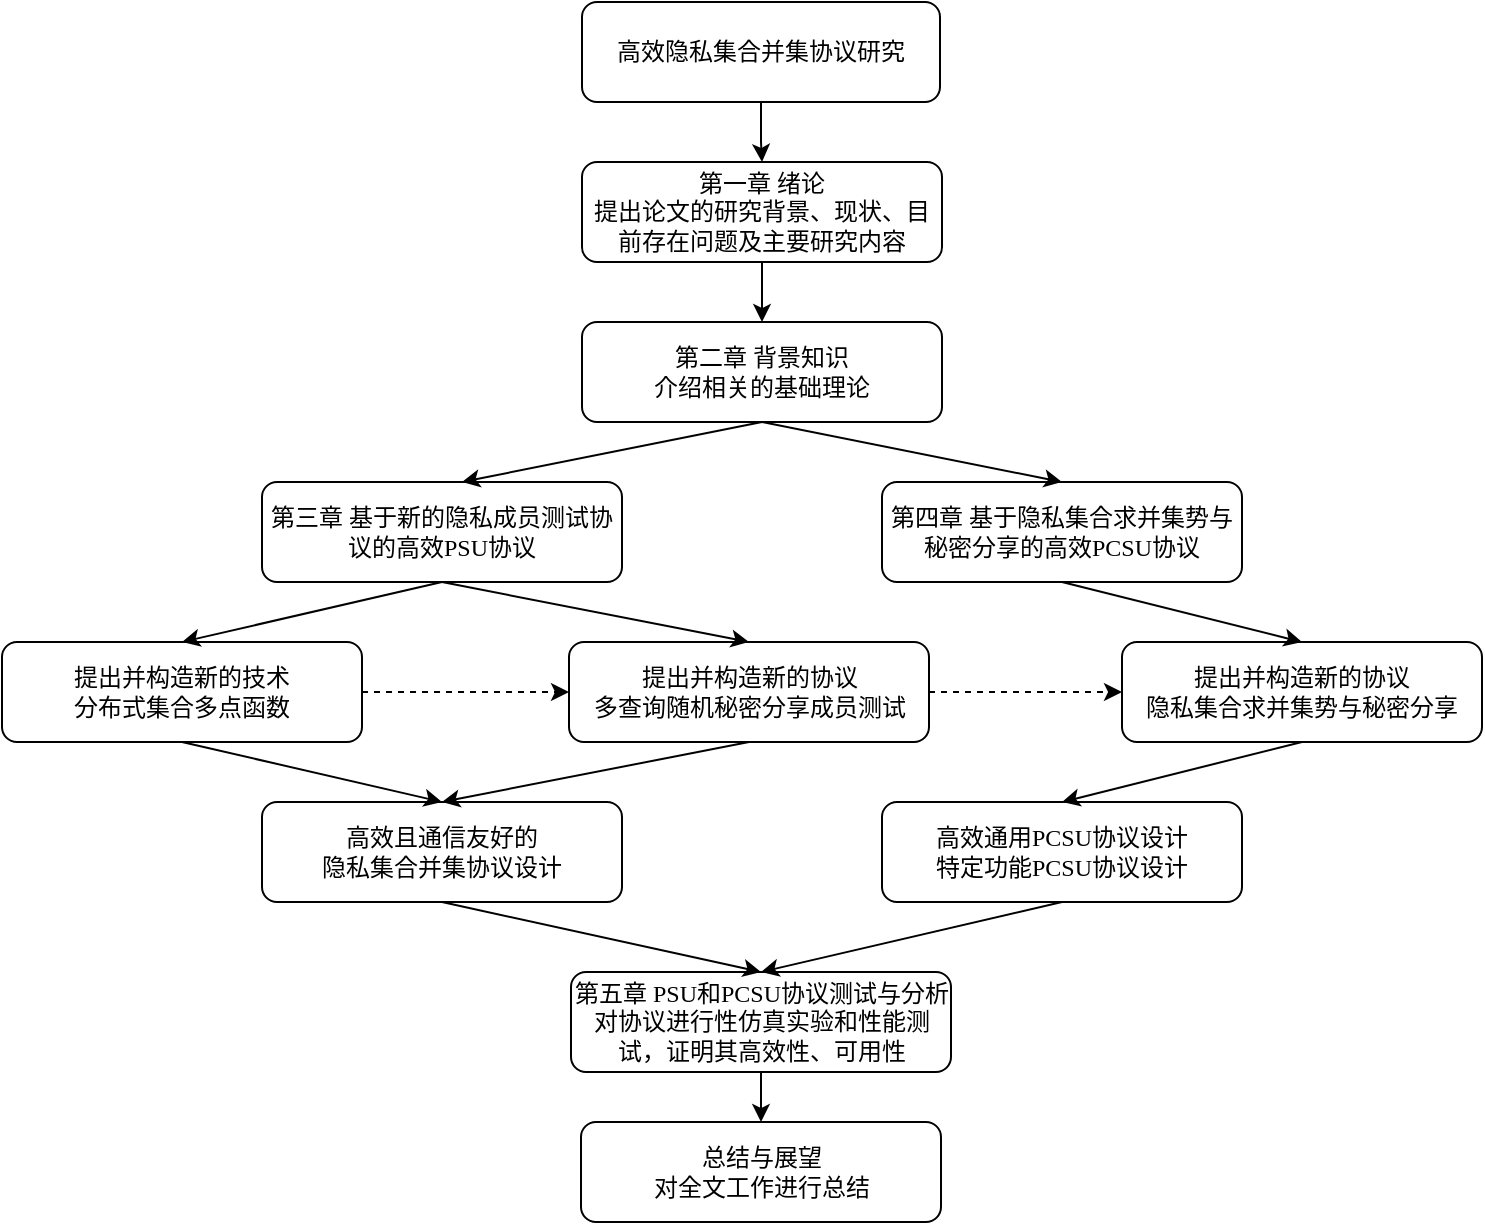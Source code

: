 <mxfile version="26.2.12">
  <diagram name="第 1 页" id="rZHuqhX8mcf8ab5VrxkL">
    <mxGraphModel dx="1428" dy="832" grid="1" gridSize="10" guides="1" tooltips="1" connect="1" arrows="1" fold="1" page="1" pageScale="1" pageWidth="827" pageHeight="1169" math="0" shadow="0">
      <root>
        <mxCell id="0" />
        <mxCell id="1" parent="0" />
        <mxCell id="bgH9FFXuLwX9Ysk2FnxZ-6" value="" style="edgeStyle=orthogonalEdgeStyle;rounded=0;orthogonalLoop=1;jettySize=auto;html=1;" parent="1" source="bgH9FFXuLwX9Ysk2FnxZ-3" target="bgH9FFXuLwX9Ysk2FnxZ-4" edge="1">
          <mxGeometry relative="1" as="geometry" />
        </mxCell>
        <mxCell id="bgH9FFXuLwX9Ysk2FnxZ-3" value="&lt;span style=&quot;font-family: 华文宋体;&quot;&gt;高效隐私集合并集协议研究&lt;/span&gt;" style="rounded=1;whiteSpace=wrap;html=1;" parent="1" vertex="1">
          <mxGeometry x="330" y="100" width="179" height="50" as="geometry" />
        </mxCell>
        <mxCell id="bgH9FFXuLwX9Ysk2FnxZ-8" value="" style="edgeStyle=orthogonalEdgeStyle;rounded=0;orthogonalLoop=1;jettySize=auto;html=1;" parent="1" source="bgH9FFXuLwX9Ysk2FnxZ-4" target="bgH9FFXuLwX9Ysk2FnxZ-7" edge="1">
          <mxGeometry relative="1" as="geometry" />
        </mxCell>
        <mxCell id="bgH9FFXuLwX9Ysk2FnxZ-4" value="&lt;font face=&quot;华文宋体&quot;&gt;第一章 绪论&lt;/font&gt;&lt;div&gt;&lt;font face=&quot;华文宋体&quot;&gt;提出论文的研究背景、现状、目前存在问题及主要研究内容&lt;/font&gt;&lt;/div&gt;" style="rounded=1;whiteSpace=wrap;html=1;" parent="1" vertex="1">
          <mxGeometry x="330" y="180" width="180" height="50" as="geometry" />
        </mxCell>
        <mxCell id="bgH9FFXuLwX9Ysk2FnxZ-7" value="&lt;font face=&quot;华文宋体&quot;&gt;第二章 背景知识&lt;/font&gt;&lt;div&gt;&lt;font face=&quot;华文宋体&quot;&gt;介绍相关的基础理论&lt;/font&gt;&lt;/div&gt;" style="rounded=1;whiteSpace=wrap;html=1;" parent="1" vertex="1">
          <mxGeometry x="330" y="260" width="180" height="50" as="geometry" />
        </mxCell>
        <mxCell id="bgH9FFXuLwX9Ysk2FnxZ-14" value="&lt;div style=&quot;&quot;&gt;&lt;span style=&quot;font-family: 华文宋体;&quot;&gt;第三章 基于新的隐私成员测试协议的高效PSU协议&lt;/span&gt;&lt;/div&gt;&lt;span style=&quot;font-family: -webkit-standard; font-size: medium; text-align: start;&quot;&gt;&lt;/span&gt;" style="rounded=1;whiteSpace=wrap;html=1;" parent="1" vertex="1">
          <mxGeometry x="170" y="340" width="180" height="50" as="geometry" />
        </mxCell>
        <mxCell id="bgH9FFXuLwX9Ysk2FnxZ-15" value="&lt;div style=&quot;&quot;&gt;&lt;span style=&quot;font-family: 华文宋体;&quot;&gt;第四章 基于隐私集合求并集势与秘密分享的高效PCSU协议&lt;/span&gt;&lt;/div&gt;&lt;span style=&quot;font-family: -webkit-standard; font-size: medium; text-align: start;&quot;&gt;&lt;/span&gt;" style="rounded=1;whiteSpace=wrap;html=1;" parent="1" vertex="1">
          <mxGeometry x="480" y="340" width="180" height="50" as="geometry" />
        </mxCell>
        <mxCell id="bgH9FFXuLwX9Ysk2FnxZ-18" value="&lt;div&gt;&lt;font face=&quot;华文宋体&quot;&gt;提出并构造新的协议&lt;/font&gt;&lt;/div&gt;&lt;div&gt;&lt;font face=&quot;华文宋体&quot;&gt;隐私集合求并集势与秘密分享&lt;/font&gt;&lt;/div&gt;" style="rounded=1;whiteSpace=wrap;html=1;" parent="1" vertex="1">
          <mxGeometry x="600" y="420" width="180" height="50" as="geometry" />
        </mxCell>
        <mxCell id="bgH9FFXuLwX9Ysk2FnxZ-48" value="" style="edgeStyle=orthogonalEdgeStyle;rounded=0;orthogonalLoop=1;jettySize=auto;html=1;" parent="1" source="bgH9FFXuLwX9Ysk2FnxZ-22" target="bgH9FFXuLwX9Ysk2FnxZ-47" edge="1">
          <mxGeometry relative="1" as="geometry" />
        </mxCell>
        <mxCell id="bgH9FFXuLwX9Ysk2FnxZ-22" value="&lt;div style=&quot;&quot;&gt;&lt;span style=&quot;font-family: 华文宋体;&quot;&gt;第五章 PSU和PCSU协议&lt;/span&gt;&lt;span style=&quot;font-family: 华文宋体;&quot;&gt;测试与分析&lt;/span&gt;&lt;/div&gt;&lt;div style=&quot;&quot;&gt;&lt;font face=&quot;华文宋体&quot;&gt;对协议进行性仿真实验和性能测试，证明其高效性、可用性&lt;/font&gt;&lt;/div&gt;&lt;span style=&quot;font-family: -webkit-standard; font-size: medium; text-align: start;&quot;&gt;&lt;/span&gt;" style="rounded=1;whiteSpace=wrap;html=1;" parent="1" vertex="1">
          <mxGeometry x="324.5" y="585" width="190" height="50" as="geometry" />
        </mxCell>
        <mxCell id="bgH9FFXuLwX9Ysk2FnxZ-23" value="" style="endArrow=classic;html=1;rounded=0;exitX=0.5;exitY=1;exitDx=0;exitDy=0;entryX=0.5;entryY=0;entryDx=0;entryDy=0;" parent="1" source="bgH9FFXuLwX9Ysk2FnxZ-7" edge="1">
          <mxGeometry width="50" height="50" relative="1" as="geometry">
            <mxPoint x="310" y="330" as="sourcePoint" />
            <mxPoint x="270" y="340.0" as="targetPoint" />
          </mxGeometry>
        </mxCell>
        <mxCell id="bgH9FFXuLwX9Ysk2FnxZ-29" value="&lt;div style=&quot;&quot;&gt;&lt;font face=&quot;华文宋体&quot;&gt;提出并构造新的技术&lt;/font&gt;&lt;/div&gt;&lt;div style=&quot;&quot;&gt;&lt;font face=&quot;华文宋体&quot;&gt;分布式集合多点函数&lt;/font&gt;&lt;/div&gt;&lt;span style=&quot;font-family: -webkit-standard; font-size: medium; text-align: start;&quot;&gt;&lt;/span&gt;" style="rounded=1;whiteSpace=wrap;html=1;" parent="1" vertex="1">
          <mxGeometry x="40" y="420" width="180" height="50" as="geometry" />
        </mxCell>
        <mxCell id="bgH9FFXuLwX9Ysk2FnxZ-30" value="&lt;div style=&quot;&quot;&gt;&lt;font face=&quot;华文宋体&quot;&gt;提出并构造新的协议&lt;/font&gt;&lt;/div&gt;&lt;div style=&quot;&quot;&gt;&lt;font face=&quot;华文宋体&quot;&gt;多查询随机秘密分享成员测试&lt;/font&gt;&lt;/div&gt;&lt;span style=&quot;font-family: -webkit-standard; font-size: medium; text-align: start;&quot;&gt;&lt;/span&gt;" style="rounded=1;whiteSpace=wrap;html=1;" parent="1" vertex="1">
          <mxGeometry x="323.5" y="420" width="180" height="50" as="geometry" />
        </mxCell>
        <mxCell id="bgH9FFXuLwX9Ysk2FnxZ-32" value="" style="endArrow=classic;html=1;rounded=0;exitX=0.5;exitY=1;exitDx=0;exitDy=0;entryX=0.5;entryY=0;entryDx=0;entryDy=0;" parent="1" source="bgH9FFXuLwX9Ysk2FnxZ-14" target="bgH9FFXuLwX9Ysk2FnxZ-29" edge="1">
          <mxGeometry width="50" height="50" relative="1" as="geometry">
            <mxPoint x="430" y="420" as="sourcePoint" />
            <mxPoint x="480" y="370" as="targetPoint" />
          </mxGeometry>
        </mxCell>
        <mxCell id="bgH9FFXuLwX9Ysk2FnxZ-33" value="" style="endArrow=classic;html=1;rounded=0;exitX=0.5;exitY=1;exitDx=0;exitDy=0;entryX=0.5;entryY=0;entryDx=0;entryDy=0;" parent="1" source="bgH9FFXuLwX9Ysk2FnxZ-14" target="bgH9FFXuLwX9Ysk2FnxZ-30" edge="1">
          <mxGeometry width="50" height="50" relative="1" as="geometry">
            <mxPoint x="430" y="420" as="sourcePoint" />
            <mxPoint x="480" y="370" as="targetPoint" />
          </mxGeometry>
        </mxCell>
        <mxCell id="bgH9FFXuLwX9Ysk2FnxZ-34" value="" style="endArrow=classic;html=1;rounded=0;exitX=0.5;exitY=1;exitDx=0;exitDy=0;entryX=0.5;entryY=0;entryDx=0;entryDy=0;" parent="1" source="bgH9FFXuLwX9Ysk2FnxZ-15" target="bgH9FFXuLwX9Ysk2FnxZ-18" edge="1">
          <mxGeometry width="50" height="50" relative="1" as="geometry">
            <mxPoint x="430" y="420" as="sourcePoint" />
            <mxPoint x="480" y="370" as="targetPoint" />
          </mxGeometry>
        </mxCell>
        <mxCell id="bgH9FFXuLwX9Ysk2FnxZ-35" value="" style="endArrow=classic;html=1;rounded=0;exitX=1;exitY=0.5;exitDx=0;exitDy=0;entryX=0;entryY=0.5;entryDx=0;entryDy=0;dashed=1;" parent="1" source="bgH9FFXuLwX9Ysk2FnxZ-29" target="bgH9FFXuLwX9Ysk2FnxZ-30" edge="1">
          <mxGeometry width="50" height="50" relative="1" as="geometry">
            <mxPoint x="430" y="420" as="sourcePoint" />
            <mxPoint x="480" y="370" as="targetPoint" />
          </mxGeometry>
        </mxCell>
        <mxCell id="bgH9FFXuLwX9Ysk2FnxZ-36" value="" style="endArrow=classic;html=1;rounded=0;exitX=1;exitY=0.5;exitDx=0;exitDy=0;entryX=0;entryY=0.5;entryDx=0;entryDy=0;dashed=1;" parent="1" source="bgH9FFXuLwX9Ysk2FnxZ-30" target="bgH9FFXuLwX9Ysk2FnxZ-18" edge="1">
          <mxGeometry width="50" height="50" relative="1" as="geometry">
            <mxPoint x="430" y="420" as="sourcePoint" />
            <mxPoint x="480" y="370" as="targetPoint" />
          </mxGeometry>
        </mxCell>
        <mxCell id="bgH9FFXuLwX9Ysk2FnxZ-38" value="&lt;div style=&quot;&quot;&gt;&lt;font face=&quot;华文宋体&quot;&gt;高效且通信友好的&lt;/font&gt;&lt;/div&gt;&lt;div style=&quot;&quot;&gt;&lt;font face=&quot;华文宋体&quot;&gt;隐私集合并集协议设计&lt;/font&gt;&lt;/div&gt;&lt;span style=&quot;font-family: -webkit-standard; font-size: medium; text-align: start;&quot;&gt;&lt;/span&gt;" style="rounded=1;whiteSpace=wrap;html=1;" parent="1" vertex="1">
          <mxGeometry x="170" y="500" width="180" height="50" as="geometry" />
        </mxCell>
        <mxCell id="bgH9FFXuLwX9Ysk2FnxZ-39" value="&lt;div style=&quot;&quot;&gt;&lt;font face=&quot;华文宋体&quot;&gt;高效通用PCSU协议设计&lt;/font&gt;&lt;/div&gt;&lt;div style=&quot;&quot;&gt;&lt;font face=&quot;华文宋体&quot;&gt;特定功能PCSU协议设计&lt;/font&gt;&lt;/div&gt;&lt;span style=&quot;font-family: -webkit-standard; font-size: medium; text-align: start;&quot;&gt;&lt;/span&gt;" style="rounded=1;whiteSpace=wrap;html=1;" parent="1" vertex="1">
          <mxGeometry x="480" y="500" width="180" height="50" as="geometry" />
        </mxCell>
        <mxCell id="bgH9FFXuLwX9Ysk2FnxZ-40" value="" style="endArrow=classic;html=1;rounded=0;exitX=0.5;exitY=1;exitDx=0;exitDy=0;entryX=0.5;entryY=0;entryDx=0;entryDy=0;" parent="1" source="bgH9FFXuLwX9Ysk2FnxZ-29" target="bgH9FFXuLwX9Ysk2FnxZ-38" edge="1">
          <mxGeometry width="50" height="50" relative="1" as="geometry">
            <mxPoint x="380" y="400" as="sourcePoint" />
            <mxPoint x="430" y="350" as="targetPoint" />
          </mxGeometry>
        </mxCell>
        <mxCell id="bgH9FFXuLwX9Ysk2FnxZ-42" value="" style="endArrow=classic;html=1;rounded=0;exitX=0.5;exitY=1;exitDx=0;exitDy=0;entryX=0.5;entryY=0;entryDx=0;entryDy=0;" parent="1" source="bgH9FFXuLwX9Ysk2FnxZ-30" target="bgH9FFXuLwX9Ysk2FnxZ-38" edge="1">
          <mxGeometry width="50" height="50" relative="1" as="geometry">
            <mxPoint x="380" y="400" as="sourcePoint" />
            <mxPoint x="430" y="350" as="targetPoint" />
          </mxGeometry>
        </mxCell>
        <mxCell id="bgH9FFXuLwX9Ysk2FnxZ-43" value="" style="endArrow=classic;html=1;rounded=0;exitX=0.5;exitY=1;exitDx=0;exitDy=0;entryX=0.5;entryY=0;entryDx=0;entryDy=0;" parent="1" source="bgH9FFXuLwX9Ysk2FnxZ-18" target="bgH9FFXuLwX9Ysk2FnxZ-39" edge="1">
          <mxGeometry width="50" height="50" relative="1" as="geometry">
            <mxPoint x="380" y="400" as="sourcePoint" />
            <mxPoint x="430" y="350" as="targetPoint" />
          </mxGeometry>
        </mxCell>
        <mxCell id="bgH9FFXuLwX9Ysk2FnxZ-44" value="" style="endArrow=classic;html=1;rounded=0;entryX=0.5;entryY=0;entryDx=0;entryDy=0;" parent="1" target="bgH9FFXuLwX9Ysk2FnxZ-15" edge="1">
          <mxGeometry width="50" height="50" relative="1" as="geometry">
            <mxPoint x="420" y="310" as="sourcePoint" />
            <mxPoint x="430" y="350" as="targetPoint" />
          </mxGeometry>
        </mxCell>
        <mxCell id="bgH9FFXuLwX9Ysk2FnxZ-45" value="" style="endArrow=classic;html=1;rounded=0;exitX=0.5;exitY=1;exitDx=0;exitDy=0;entryX=0.5;entryY=0;entryDx=0;entryDy=0;" parent="1" source="bgH9FFXuLwX9Ysk2FnxZ-38" target="bgH9FFXuLwX9Ysk2FnxZ-22" edge="1">
          <mxGeometry width="50" height="50" relative="1" as="geometry">
            <mxPoint x="380" y="460" as="sourcePoint" />
            <mxPoint x="430" y="410" as="targetPoint" />
          </mxGeometry>
        </mxCell>
        <mxCell id="bgH9FFXuLwX9Ysk2FnxZ-46" value="" style="endArrow=classic;html=1;rounded=0;exitX=0.5;exitY=1;exitDx=0;exitDy=0;entryX=0.5;entryY=0;entryDx=0;entryDy=0;" parent="1" source="bgH9FFXuLwX9Ysk2FnxZ-39" target="bgH9FFXuLwX9Ysk2FnxZ-22" edge="1">
          <mxGeometry width="50" height="50" relative="1" as="geometry">
            <mxPoint x="270" y="560" as="sourcePoint" />
            <mxPoint x="420" y="580" as="targetPoint" />
          </mxGeometry>
        </mxCell>
        <mxCell id="bgH9FFXuLwX9Ysk2FnxZ-47" value="&lt;div style=&quot;&quot;&gt;&lt;font face=&quot;华文宋体&quot;&gt;总结与展望&lt;/font&gt;&lt;/div&gt;&lt;div style=&quot;&quot;&gt;&lt;font face=&quot;华文宋体&quot;&gt;对全文工作进行总结&lt;/font&gt;&lt;/div&gt;&lt;span style=&quot;font-family: -webkit-standard; font-size: medium; text-align: start;&quot;&gt;&lt;/span&gt;" style="rounded=1;whiteSpace=wrap;html=1;" parent="1" vertex="1">
          <mxGeometry x="329.5" y="660" width="180" height="50" as="geometry" />
        </mxCell>
      </root>
    </mxGraphModel>
  </diagram>
</mxfile>
